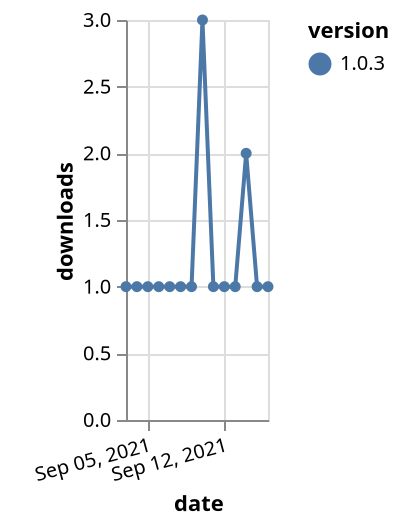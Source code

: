 {"$schema": "https://vega.github.io/schema/vega-lite/v5.json", "description": "A simple bar chart with embedded data.", "data": {"values": [{"date": "2021-09-03", "total": 180, "delta": 1, "version": "1.0.3"}, {"date": "2021-09-04", "total": 181, "delta": 1, "version": "1.0.3"}, {"date": "2021-09-05", "total": 182, "delta": 1, "version": "1.0.3"}, {"date": "2021-09-06", "total": 183, "delta": 1, "version": "1.0.3"}, {"date": "2021-09-07", "total": 184, "delta": 1, "version": "1.0.3"}, {"date": "2021-09-08", "total": 185, "delta": 1, "version": "1.0.3"}, {"date": "2021-09-09", "total": 186, "delta": 1, "version": "1.0.3"}, {"date": "2021-09-10", "total": 189, "delta": 3, "version": "1.0.3"}, {"date": "2021-09-11", "total": 190, "delta": 1, "version": "1.0.3"}, {"date": "2021-09-12", "total": 191, "delta": 1, "version": "1.0.3"}, {"date": "2021-09-13", "total": 192, "delta": 1, "version": "1.0.3"}, {"date": "2021-09-14", "total": 194, "delta": 2, "version": "1.0.3"}, {"date": "2021-09-15", "total": 195, "delta": 1, "version": "1.0.3"}, {"date": "2021-09-16", "total": 196, "delta": 1, "version": "1.0.3"}]}, "width": "container", "mark": {"type": "line", "point": {"filled": true}}, "encoding": {"x": {"field": "date", "type": "temporal", "timeUnit": "yearmonthdate", "title": "date", "axis": {"labelAngle": -15}}, "y": {"field": "delta", "type": "quantitative", "title": "downloads"}, "color": {"field": "version", "type": "nominal"}, "tooltip": {"field": "delta"}}}